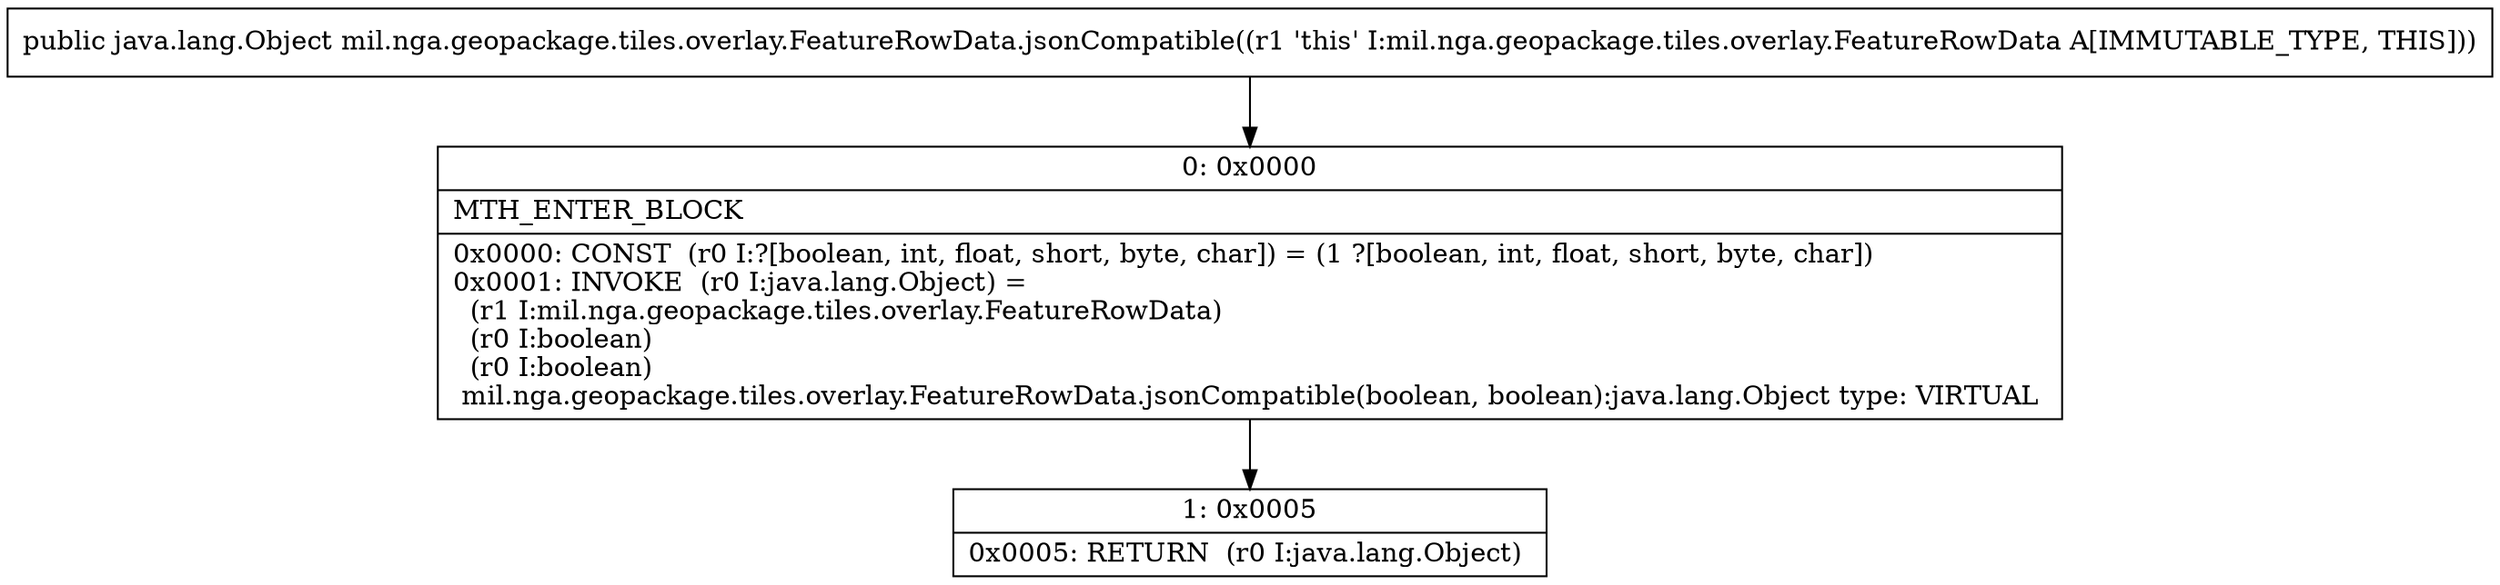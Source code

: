 digraph "CFG formil.nga.geopackage.tiles.overlay.FeatureRowData.jsonCompatible()Ljava\/lang\/Object;" {
Node_0 [shape=record,label="{0\:\ 0x0000|MTH_ENTER_BLOCK\l|0x0000: CONST  (r0 I:?[boolean, int, float, short, byte, char]) = (1 ?[boolean, int, float, short, byte, char]) \l0x0001: INVOKE  (r0 I:java.lang.Object) = \l  (r1 I:mil.nga.geopackage.tiles.overlay.FeatureRowData)\l  (r0 I:boolean)\l  (r0 I:boolean)\l mil.nga.geopackage.tiles.overlay.FeatureRowData.jsonCompatible(boolean, boolean):java.lang.Object type: VIRTUAL \l}"];
Node_1 [shape=record,label="{1\:\ 0x0005|0x0005: RETURN  (r0 I:java.lang.Object) \l}"];
MethodNode[shape=record,label="{public java.lang.Object mil.nga.geopackage.tiles.overlay.FeatureRowData.jsonCompatible((r1 'this' I:mil.nga.geopackage.tiles.overlay.FeatureRowData A[IMMUTABLE_TYPE, THIS])) }"];
MethodNode -> Node_0;
Node_0 -> Node_1;
}


